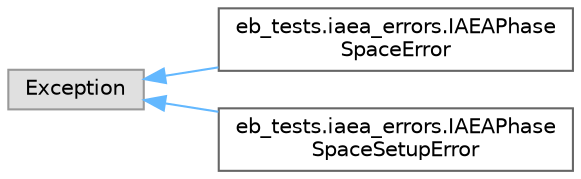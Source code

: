 digraph "Graphical Class Hierarchy"
{
 // LATEX_PDF_SIZE
  bgcolor="transparent";
  edge [fontname=Helvetica,fontsize=10,labelfontname=Helvetica,labelfontsize=10];
  node [fontname=Helvetica,fontsize=10,shape=box,height=0.2,width=0.4];
  rankdir="LR";
  Node0 [id="Node000000",label="Exception",height=0.2,width=0.4,color="grey60", fillcolor="#E0E0E0", style="filled",tooltip=" "];
  Node0 -> Node1 [id="edge5_Node000000_Node000001",dir="back",color="steelblue1",style="solid",tooltip=" "];
  Node1 [id="Node000001",label="eb_tests.iaea_errors.IAEAPhase\lSpaceError",height=0.2,width=0.4,color="grey40", fillcolor="white", style="filled",URL="$classeb__tests_1_1iaea__errors_1_1IAEAPhaseSpaceError.html",tooltip=" "];
  Node0 -> Node2 [id="edge6_Node000000_Node000002",dir="back",color="steelblue1",style="solid",tooltip=" "];
  Node2 [id="Node000002",label="eb_tests.iaea_errors.IAEAPhase\lSpaceSetupError",height=0.2,width=0.4,color="grey40", fillcolor="white", style="filled",URL="$classeb__tests_1_1iaea__errors_1_1IAEAPhaseSpaceSetupError.html",tooltip=" "];
}

